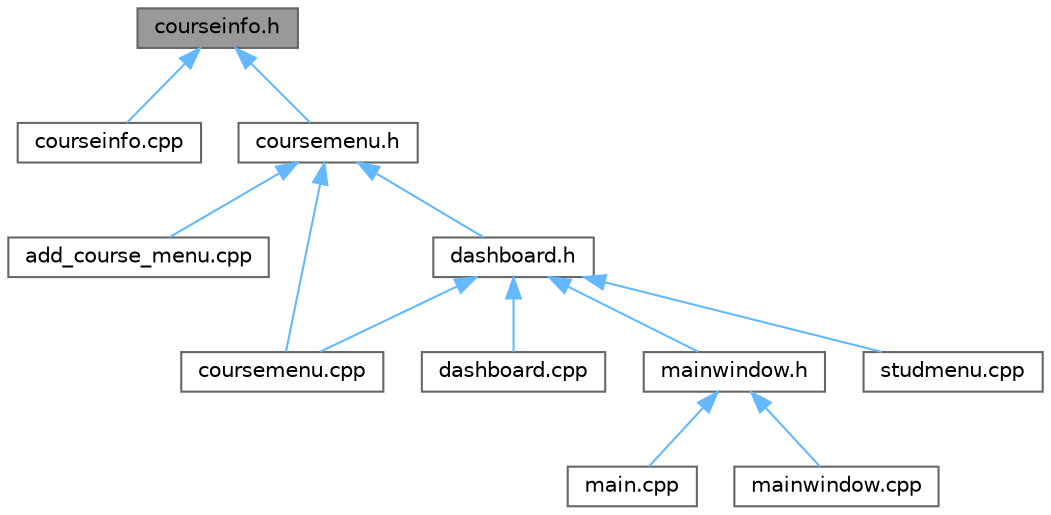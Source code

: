 digraph "courseinfo.h"
{
 // LATEX_PDF_SIZE
  bgcolor="transparent";
  edge [fontname=Helvetica,fontsize=10,labelfontname=Helvetica,labelfontsize=10];
  node [fontname=Helvetica,fontsize=10,shape=box,height=0.2,width=0.4];
  Node1 [label="courseinfo.h",height=0.2,width=0.4,color="gray40", fillcolor="grey60", style="filled", fontcolor="black",tooltip=" "];
  Node1 -> Node2 [dir="back",color="steelblue1",style="solid"];
  Node2 [label="courseinfo.cpp",height=0.2,width=0.4,color="grey40", fillcolor="white", style="filled",URL="$courseinfo_8cpp.html",tooltip=" "];
  Node1 -> Node3 [dir="back",color="steelblue1",style="solid"];
  Node3 [label="coursemenu.h",height=0.2,width=0.4,color="grey40", fillcolor="white", style="filled",URL="$coursemenu_8h.html",tooltip=" "];
  Node3 -> Node4 [dir="back",color="steelblue1",style="solid"];
  Node4 [label="add_course_menu.cpp",height=0.2,width=0.4,color="grey40", fillcolor="white", style="filled",URL="$add__course__menu_8cpp.html",tooltip=" "];
  Node3 -> Node5 [dir="back",color="steelblue1",style="solid"];
  Node5 [label="coursemenu.cpp",height=0.2,width=0.4,color="grey40", fillcolor="white", style="filled",URL="$coursemenu_8cpp.html",tooltip=" "];
  Node3 -> Node6 [dir="back",color="steelblue1",style="solid"];
  Node6 [label="dashboard.h",height=0.2,width=0.4,color="grey40", fillcolor="white", style="filled",URL="$dashboard_8h.html",tooltip=" "];
  Node6 -> Node5 [dir="back",color="steelblue1",style="solid"];
  Node6 -> Node7 [dir="back",color="steelblue1",style="solid"];
  Node7 [label="dashboard.cpp",height=0.2,width=0.4,color="grey40", fillcolor="white", style="filled",URL="$dashboard_8cpp.html",tooltip=" "];
  Node6 -> Node8 [dir="back",color="steelblue1",style="solid"];
  Node8 [label="mainwindow.h",height=0.2,width=0.4,color="grey40", fillcolor="white", style="filled",URL="$mainwindow_8h.html",tooltip=" "];
  Node8 -> Node9 [dir="back",color="steelblue1",style="solid"];
  Node9 [label="main.cpp",height=0.2,width=0.4,color="grey40", fillcolor="white", style="filled",URL="$main_8cpp.html",tooltip=" "];
  Node8 -> Node10 [dir="back",color="steelblue1",style="solid"];
  Node10 [label="mainwindow.cpp",height=0.2,width=0.4,color="grey40", fillcolor="white", style="filled",URL="$mainwindow_8cpp.html",tooltip=" "];
  Node6 -> Node11 [dir="back",color="steelblue1",style="solid"];
  Node11 [label="studmenu.cpp",height=0.2,width=0.4,color="grey40", fillcolor="white", style="filled",URL="$studmenu_8cpp.html",tooltip=" "];
}

